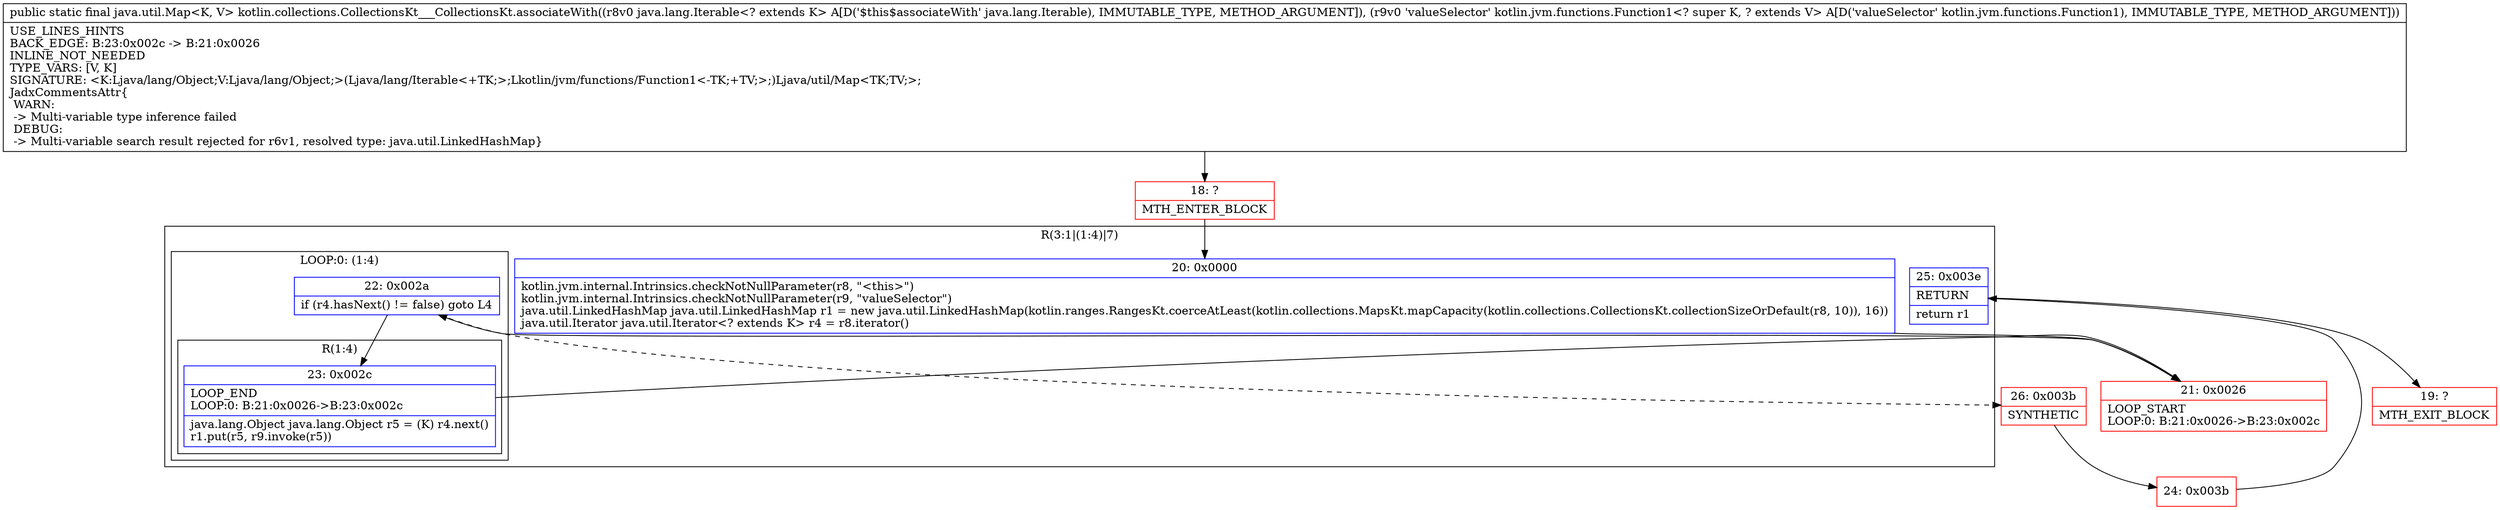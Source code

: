 digraph "CFG forkotlin.collections.CollectionsKt___CollectionsKt.associateWith(Ljava\/lang\/Iterable;Lkotlin\/jvm\/functions\/Function1;)Ljava\/util\/Map;" {
subgraph cluster_Region_1163564253 {
label = "R(3:1|(1:4)|7)";
node [shape=record,color=blue];
Node_20 [shape=record,label="{20\:\ 0x0000|kotlin.jvm.internal.Intrinsics.checkNotNullParameter(r8, \"\<this\>\")\lkotlin.jvm.internal.Intrinsics.checkNotNullParameter(r9, \"valueSelector\")\ljava.util.LinkedHashMap java.util.LinkedHashMap r1 = new java.util.LinkedHashMap(kotlin.ranges.RangesKt.coerceAtLeast(kotlin.collections.MapsKt.mapCapacity(kotlin.collections.CollectionsKt.collectionSizeOrDefault(r8, 10)), 16))\ljava.util.Iterator java.util.Iterator\<? extends K\> r4 = r8.iterator()\l}"];
subgraph cluster_LoopRegion_112908893 {
label = "LOOP:0: (1:4)";
node [shape=record,color=blue];
Node_22 [shape=record,label="{22\:\ 0x002a|if (r4.hasNext() != false) goto L4\l}"];
subgraph cluster_Region_1254307385 {
label = "R(1:4)";
node [shape=record,color=blue];
Node_23 [shape=record,label="{23\:\ 0x002c|LOOP_END\lLOOP:0: B:21:0x0026\-\>B:23:0x002c\l|java.lang.Object java.lang.Object r5 = (K) r4.next()\lr1.put(r5, r9.invoke(r5))\l}"];
}
}
Node_25 [shape=record,label="{25\:\ 0x003e|RETURN\l|return r1\l}"];
}
Node_18 [shape=record,color=red,label="{18\:\ ?|MTH_ENTER_BLOCK\l}"];
Node_21 [shape=record,color=red,label="{21\:\ 0x0026|LOOP_START\lLOOP:0: B:21:0x0026\-\>B:23:0x002c\l}"];
Node_26 [shape=record,color=red,label="{26\:\ 0x003b|SYNTHETIC\l}"];
Node_24 [shape=record,color=red,label="{24\:\ 0x003b}"];
Node_19 [shape=record,color=red,label="{19\:\ ?|MTH_EXIT_BLOCK\l}"];
MethodNode[shape=record,label="{public static final java.util.Map\<K, V\> kotlin.collections.CollectionsKt___CollectionsKt.associateWith((r8v0 java.lang.Iterable\<? extends K\> A[D('$this$associateWith' java.lang.Iterable), IMMUTABLE_TYPE, METHOD_ARGUMENT]), (r9v0 'valueSelector' kotlin.jvm.functions.Function1\<? super K, ? extends V\> A[D('valueSelector' kotlin.jvm.functions.Function1), IMMUTABLE_TYPE, METHOD_ARGUMENT]))  | USE_LINES_HINTS\lBACK_EDGE: B:23:0x002c \-\> B:21:0x0026\lINLINE_NOT_NEEDED\lTYPE_VARS: [V, K]\lSIGNATURE: \<K:Ljava\/lang\/Object;V:Ljava\/lang\/Object;\>(Ljava\/lang\/Iterable\<+TK;\>;Lkotlin\/jvm\/functions\/Function1\<\-TK;+TV;\>;)Ljava\/util\/Map\<TK;TV;\>;\lJadxCommentsAttr\{\l WARN: \l \-\> Multi\-variable type inference failed\l DEBUG: \l \-\> Multi\-variable search result rejected for r6v1, resolved type: java.util.LinkedHashMap\}\l}"];
MethodNode -> Node_18;Node_20 -> Node_21;
Node_22 -> Node_23;
Node_22 -> Node_26[style=dashed];
Node_23 -> Node_21;
Node_25 -> Node_19;
Node_18 -> Node_20;
Node_21 -> Node_22;
Node_26 -> Node_24;
Node_24 -> Node_25;
}

